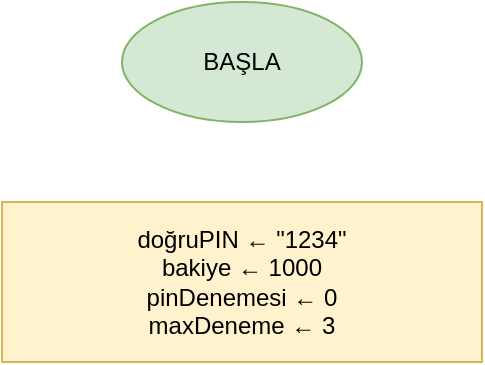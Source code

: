 <mxfile version="22.0.0">
  <diagram name="ATM Sistemi" id="flowchart">
    <mxGraphModel dx="1422" dy="1600" grid="1" gridSize="10" guides="1" tooltips="1" connect="1" arrows="1" fold="1" page="1" pageScale="1" pageWidth="827" pageHeight="1400" math="0" shadow="0">
      <root>
        <mxCell id="0"/>
        <mxCell id="1" parent="0"/>
        
        <!-- BAŞLA -->
        <mxCell id="start" value="BAŞLA" style="ellipse;whiteSpace=wrap;html=1;fillColor=#d5e8d4;strokeColor=#82b366;" vertex="1" parent="1">
          <mxGeometry x="360" y="40" width="120" height="60" as="geometry"/>
        </mxCell>
        
        <!-- Başlangıç değerleri -->
        <mxCell id="init" value="doğruPIN ← &quot;1234&quot;&#xa;bakiye ← 1000&#xa;pinDenemesi ← 0&#xa;maxDeneme ← 3" style="rounded=0;whiteSpace=wrap;html=1;fillColor=#fff2cc;strokeColor=#d6b656;" vertex="1" parent="1">
          <mxGeometry x="300" y="140" width="240" height="80" as="geometry"/>
        </mxCell>
        
        <!-- PIN deneme kontrolü -->
        <mxCell id="check_pin_attempts" value="pinDenemesi < maxDeneme ?" style="rhombus;whiteSpace=wrap;html=1;fillColor=#e1d5e7;strokeColor=#9673a6;" vertex="1" parent="1">
          <mxGeometry x="320" y="260" width="200" height="80" as="geometry"/>
        </mxCell>
        
        <!-- PIN al -->
        <mxCell id="get_pin" value="PIN kodunu al" style="shape=parallelogram;perimeter=parallelogramPerimeter;whiteSpace=wrap;html=1;fixedSize=1;fillColor=#dae8fc;strokeColor=#6c8ebf;" vertex="1" parent="1">
          <mxGeometry x="340" y="380" width="160" height="60" as="geometry"/>
        </mxCell>
        
        <!-- PIN doğrulama -->
        <mxCell id="check_pin" value="girilenPIN = doğruPIN ?" style="rhombus;whiteSpace=wrap;html=1;fillColor=#e1d5e7;strokeColor=#9673a6;" vertex="1" parent="1">
          <mxGeometry x="320" y="480" width="200" height="80" as="geometry"/>
        </mxCell>
        
        <!-- PIN doğru -->
        <mxCell id="pin_correct" value="&quot;✅ PIN doğru!&quot;" style="shape=parallelogram;perimeter=parallelogramPerimeter;whiteSpace=wrap;html=1;fixedSize=1;fillColor=#d5e8d4;strokeColor=#82b366;" vertex="1" parent="1">
          <mxGeometry x="580" y="490" width="160" height="60" as="geometry"/>
        </mxCell>
        
        <!-- PIN yanlış -->
        <mxCell id="pin_wrong" value="pinDenemesi++&#xa;&quot;❌ Yanlış PIN!&quot;" style="rounded=0;whiteSpace=wrap;html=1;fillColor=#f8cecc;strokeColor=#b85450;" vertex="1" parent="1">
          <mxGeometry x="100" y="480" width="160" height="80" as="geometry"/>
        </mxCell>
        
        <!-- Kart bloke -->
        <mxCell id="card_blocked" value="&quot;🚫 Kart bloke!&quot;" style="shape=parallelogram;perimeter=parallelogramPerimeter;whiteSpace=wrap;html=1;fixedSize=1;fillColor=#f8cecc;strokeColor=#b85450;" vertex="1" parent="1">
          <mxGeometry x="100" y="260" width="160" height="60" as="geometry"/>
        </mxCell>
        
        <!-- Ana menü -->
        <mxCell id="main_menu" value="Ana Menü Göster&#xa;1. Bakiye Sorgula&#xa;2. Para Çek&#xa;3. Çıkış" style="shape=parallelogram;perimeter=parallelogramPerimeter;whiteSpace=wrap;html=1;fixedSize=1;fillColor=#dae8fc;strokeColor=#6c8ebf;" vertex="1" parent="1">
          <mxGeometry x="320" y="620" width="200" height="80" as="geometry"/>
        </mxCell>
        
        <!-- Menü seçimi -->
        <mxCell id="menu_choice" value="seçim al" style="shape=parallelogram;perimeter=parallelogramPerimeter;whiteSpace=wrap;html=1;fixedSize=1;fillColor=#dae8fc;strokeColor=#6c8ebf;" vertex="1" parent="1">
          <mxGeometry x="360" y="740" width="120" height="60" as="geometry"/>
        </mxCell>
        
        <!-- Seçim kontrolü -->
        <mxCell id="check_choice" value="seçim ?" style="rhombus;whiteSpace=wrap;html=1;fillColor=#e1d5e7;strokeColor=#9673a6;" vertex="1" parent="1">
          <mxGeometry x="360" y="840" width="120" height="80" as="geometry"/>
        </mxCell>
        
        <!-- Bakiye sorgula -->
        <mxCell id="balance_inquiry" value="💰 Bakiye göster" style="shape=parallelogram;perimeter=parallelogramPerimeter;whiteSpace=wrap;html=1;fixedSize=1;fillColor=#d5e8d4;strokeColor=#82b366;" vertex="1" parent="1">
          <mxGeometry x="120" y="950" width="140" height="60" as="geometry"/>
        </mxCell>
        
        <!-- Para çek -->
        <mxCell id="withdraw_money" value="Çekilecek tutarı al" style="shape=parallelogram;perimeter=parallelogramPerimeter;whiteSpace=wrap;html=1;fixedSize=1;fillColor=#ffe6cc;strokeColor=#d79b00;" vertex="1" parent="1">
          <mxGeometry x="340" y="950" width="160" height="60" as="geometry"/>
        </mxCell>
        
        <!-- Tutar kontrolü -->
        <mxCell id="check_amount" value="tutar <= bakiye ?" style="rhombus;whiteSpace=wrap;html=1;fillColor=#e1d5e7;strokeColor=#9673a6;" vertex="1" parent="1">
          <mxGeometry x="350" y="1050" width="140" height="80" as="geometry"/>
        </mxCell>
        
        <!-- Para çekme işlemi -->
        <mxCell id="process_withdrawal" value="bakiye -= tutar&#xa;&quot;✅ Para çekildi&quot;" style="rounded=0;whiteSpace=wrap;html=1;fillColor=#d5e8d4;strokeColor=#82b366;" vertex="1" parent="1">
          <mxGeometry x="520" y="1060" width="160" height="60" as="geometry"/>
        </mxCell>
        
        <!-- Yetersiz bakiye -->
        <mxCell id="insufficient_balance" value="&quot;❌ Yetersiz bakiye!&quot;" style="shape=parallelogram;perimeter=parallelogramPerimeter;whiteSpace=wrap;html=1;fixedSize=1;fillColor=#f8cecc;strokeColor=#b85450;" vertex="1" parent="1">
          <mxGeometry x="340" y="1180" width="160" height="60" as="geometry"/>
        </mxCell>
        
        <!-- Çıkış -->
        <mxCell id="exit_system" value="&quot;👋 İyi günler!&quot;&#xa;devamEt ← false" style="rounded=0;whiteSpace=wrap;html=1;fillColor=#f8cecc;strokeColor=#b85450;" vertex="1" parent="1">
          <mxGeometry x="580" y="850" width="160" height="60" as="geometry"/>
        </mxCell>
        
        <!-- BITIR -->
        <mxCell id="end" value="BITIR" style="ellipse;whiteSpace=wrap;html=1;fillColor=#f8cecc;strokeColor=#b85450;" vertex="1" parent="1">
          <mxGeometry x="360" y="1300" width="120" height="60" as="geometry"/>
        </mxCell>
        
        <!-- Connections -->
        <mxCell id="edge1" edge="1" parent="1" source="start" target="init">
          <mxGeometry relative="1" as="geometry"/>
        </mxCell>
        <mxCell id="edge2" edge="1" parent="1" source="init" target="check_pin_attempts">
          <mxGeometry relative="1" as="geometry"/>
        </mxCell>
        <mxCell id="edge3" edge="1" parent="1" source="check_pin_attempts" target="get_pin">
          <mxGeometry relative="1" as="geometry"/>
          <mxCell id="labelYes1" value="EVET" style="edgeLabel;html=1;align=center;verticalAlign=middle;" vertex="1" connectable="0" parent="edge3">
            <mxGeometry relative="1" as="geometry"/>
          </mxCell>
        </mxCell>
        <mxCell id="edge4" edge="1" parent="1" source="check_pin_attempts" target="card_blocked">
          <mxGeometry relative="1" as="geometry"/>
          <mxCell id="labelNo1" value="HAYIR" style="edgeLabel;html=1;align=center;verticalAlign=middle;" vertex="1" connectable="0" parent="edge4">
            <mxGeometry relative="1" as="geometry"/>
          </mxCell>
        </mxCell>
        <mxCell id="edge5" edge="1" parent="1" source="get_pin" target="check_pin">
          <mxGeometry relative="1" as="geometry"/>
        </mxCell>
        <mxCell id="edge6" edge="1" parent="1" source="check_pin" target="pin_correct">
          <mxGeometry relative="1" as="geometry"/>
          <mxCell id="labelYes2" value="EVET" style="edgeLabel;html=1;align=center;verticalAlign=middle;" vertex="1" connectable="0" parent="edge6">
            <mxGeometry relative="1" as="geometry"/>
          </mxCell>
        </mxCell>
        <mxCell id="edge7" edge="1" parent="1" source="check_pin" target="pin_wrong">
          <mxGeometry relative="1" as="geometry"/>
          <mxCell id="labelNo2" value="HAYIR" style="edgeLabel;html=1;align=center;verticalAlign=middle;" vertex="1" connectable="0" parent="edge7">
            <mxGeometry relative="1" as="geometry"/>
          </mxCell>
        </mxCell>
        <mxCell id="edge8" edge="1" parent="1" source="pin_wrong" target="check_pin_attempts">
          <mxGeometry relative="1" as="geometry">
            <Array as="points">
              <mxPoint x="60" y="520"/>
              <mxPoint x="60" y="300"/>
            </Array>
          </mxGeometry>
        </mxCell>
        <mxCell id="edge9" edge="1" parent="1" source="pin_correct" target="main_menu">
          <mxGeometry relative="1" as="geometry"/>
        </mxCell>
        <mxCell id="edge10" edge="1" parent="1" source="main_menu" target="menu_choice">
          <mxGeometry relative="1" as="geometry"/>
        </mxCell>
        <mxCell id="edge11" edge="1" parent="1" source="menu_choice" target="check_choice">
          <mxGeometry relative="1" as="geometry"/>
        </mxCell>
        
        <!-- Menu choices -->
        <mxCell id="edge12" edge="1" parent="1" source="check_choice" target="balance_inquiry">
          <mxGeometry relative="1" as="geometry"/>
          <mxCell id="label1" value="1" style="edgeLabel;html=1;align=center;verticalAlign=middle;" vertex="1" connectable="0" parent="edge12">
            <mxGeometry relative="1" as="geometry"/>
          </mxCell>
        </mxCell>
        <mxCell id="edge13" edge="1" parent="1" source="check_choice" target="withdraw_money">
          <mxGeometry relative="1" as="geometry"/>
          <mxCell id="label2" value="2" style="edgeLabel;html=1;align=center;verticalAlign=middle;" vertex="1" connectable="0" parent="edge13">
            <mxGeometry relative="1" as="geometry"/>
          </mxCell>
        </mxCell>
        <mxCell id="edge14" edge="1" parent="1" source="check_choice" target="exit_system">
          <mxGeometry relative="1" as="geometry"/>
          <mxCell id="label3" value="3" style="edgeLabel;html=1;align=center;verticalAlign=middle;" vertex="1" connectable="0" parent="edge14">
            <mxGeometry relative="1" as="geometry"/>
          </mxCell>
        </mxCell>
        
        <mxCell id="edge15" edge="1" parent="1" source="withdraw_money" target="check_amount">
          <mxGeometry relative="1" as="geometry"/>
        </mxCell>
        <mxCell id="edge16" edge="1" parent="1" source="check_amount" target="process_withdrawal">
          <mxGeometry relative="1" as="geometry"/>
          <mxCell id="labelYes3" value="EVET" style="edgeLabel;html=1;align=center;verticalAlign=middle;" vertex="1" connectable="0" parent="edge16">
            <mxGeometry relative="1" as="geometry"/>
          </mxCell>
        </mxCell>
        <mxCell id="edge17" edge="1" parent="1" source="check_amount" target="insufficient_balance">
          <mxGeometry relative="1" as="geometry"/>
          <mxCell id="labelNo3" value="HAYIR" style="edgeLabel;html=1;align=center;verticalAlign=middle;" vertex="1" connectable="0" parent="edge17">
            <mxGeometry relative="1" as="geometry"/>
          </mxCell>
        </mxCell>
        
        <!-- Back to menu loop -->
        <mxCell id="edge18" edge="1" parent="1" source="balance_inquiry" target="main_menu">
          <mxGeometry relative="1" as="geometry">
            <Array as="points">
              <mxPoint x="80" y="980"/>
              <mxPoint x="80" y="660"/>
            </Array>
          </mxGeometry>
        </mxCell>
        <mxCell id="edge19" edge="1" parent="1" source="process_withdrawal" target="main_menu">
          <mxGeometry relative="1" as="geometry">
            <Array as="points">
              <mxPoint x="700" y="1090"/>
              <mxPoint x="700" y="660"/>
            </Array>
          </mxGeometry>
        </mxCell>
        <mxCell id="edge20" edge="1" parent="1" source="insufficient_balance" target="main_menu">
          <mxGeometry relative="1" as="geometry">
            <Array as="points">
              <mxPoint x="280" y="1210"/>
              <mxPoint x="280" y="660"/>
            </Array>
          </mxGeometry>
        </mxCell>
        
        <!-- Exit to end -->
        <mxCell id="edge21" edge="1" parent="1" source="exit_system" target="end">
          <mxGeometry relative="1" as="geometry"/>
        </mxCell>
        <mxCell id="edge22" edge="1" parent="1" source="card_blocked" target="end">
          <mxGeometry relative="1" as="geometry"/>
        </mxCell>
        
      </root>
    </mxGraphModel>
  </diagram>
</mxfile>